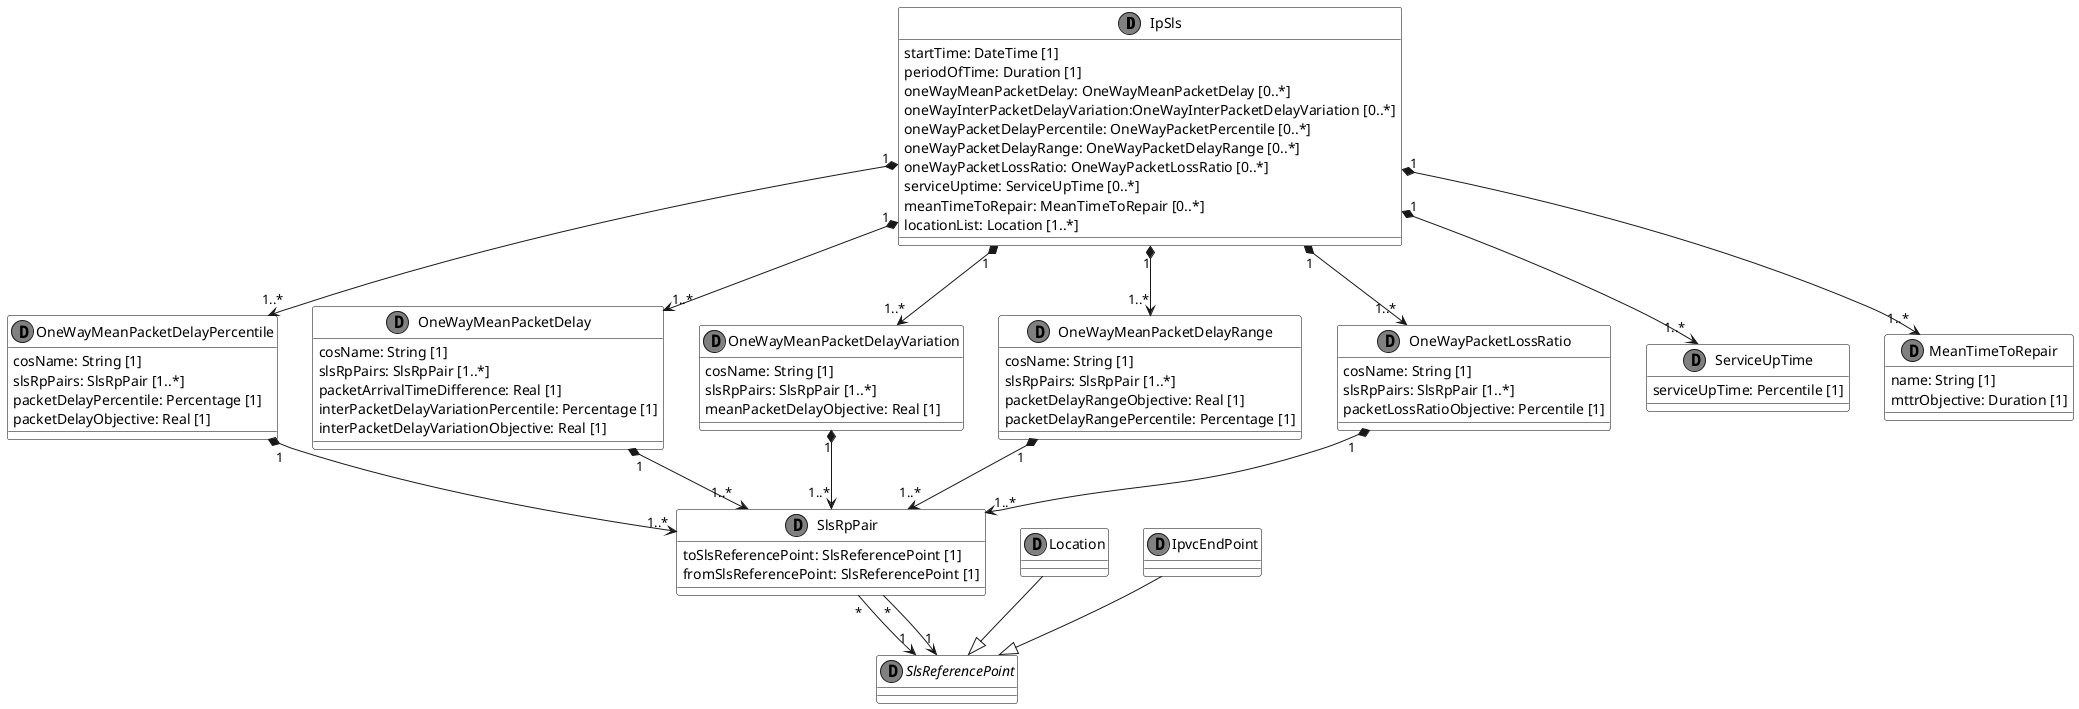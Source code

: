 @startuml
skinparam {
    ClassBackgroundColor White
    ClassBorderColor Black
}

class IpSls << (D, Gray) >> {
    startTime: DateTime [1]
    periodOfTime: Duration [1]
    oneWayMeanPacketDelay: OneWayMeanPacketDelay [0..*]
    oneWayInterPacketDelayVariation:OneWayInterPacketDelayVariation [0..*]
    oneWayPacketDelayPercentile: OneWayPacketPercentile [0..*]
    oneWayPacketDelayRange: OneWayPacketDelayRange [0..*]
    oneWayPacketLossRatio: OneWayPacketLossRatio [0..*]
    serviceUptime: ServiceUpTime [0..*]
    meanTimeToRepair: MeanTimeToRepair [0..*]
    locationList: Location [1..*]
    }

class OneWayMeanPacketDelayPercentile << (D, Gray) >> {
    cosName: String [1]
    slsRpPairs: SlsRpPair [1..*]
    packetDelayPercentile: Percentage [1]
    packetDelayObjective: Real [1]
}

class OneWayMeanPacketDelay << (D, Gray) >> {
    cosName: String [1]
    slsRpPairs: SlsRpPair [1..*]
    packetArrivalTimeDifference: Real [1]
    interPacketDelayVariationPercentile: Percentage [1]
    interPacketDelayVariationObjective: Real [1]
}

class OneWayMeanPacketDelayVariation << (D, Gray) >> {
    cosName: String [1]
    slsRpPairs: SlsRpPair [1..*]
    meanPacketDelayObjective: Real [1]
}

class OneWayMeanPacketDelayRange << (D, Gray) >> {
    cosName: String [1]
    slsRpPairs: SlsRpPair [1..*]
    packetDelayRangeObjective: Real [1]
    packetDelayRangePercentile: Percentage [1]
}

class OneWayPacketLossRatio << (D, Gray) >> {
    cosName: String [1]
    slsRpPairs: SlsRpPair [1..*]
    packetLossRatioObjective: Percentile [1]
}

class ServiceUpTime << (D, Gray) >> {
    serviceUpTime: Percentile [1]
}

class MeanTimeToRepair<< (D, Gray) >> {
    name: String [1]
    mttrObjective: Duration [1]
}

class SlsRpPair<< (D, Gray) >> {
    toSlsReferencePoint: SlsReferencePoint [1]
    fromSlsReferencePoint: SlsReferencePoint [1]
}

class Location << (D, Gray) >> {

}

abstract class SlsReferencePoint << (D, Gray) >> {

}

class IpvcEndPoint << (D, Gray) >> {

}

IpSls "1" *--> "1..*" OneWayMeanPacketDelayPercentile
IpSls "1" *--> "1..*" OneWayMeanPacketDelay
IpSls "1" *--> "1..*" OneWayMeanPacketDelayVariation
IpSls "1" *--> "1..*" OneWayMeanPacketDelayRange
IpSls "1" *--> "1..*" OneWayPacketLossRatio
IpSls "1" *--> "1..*" ServiceUpTime
IpSls "1" *--> "1..*" MeanTimeToRepair

OneWayMeanPacketDelayPercentile "1" *--> "1..*" SlsRpPair
OneWayMeanPacketDelay "1" *--> "1..*" SlsRpPair
OneWayMeanPacketDelayVariation "1" *--> "1..*" SlsRpPair
OneWayMeanPacketDelayRange "1" *--> "1..*" SlsRpPair
OneWayPacketLossRatio "1" *--> "1..*" SlsRpPair

SlsRpPair "*" --> "1" SlsReferencePoint
SlsRpPair "*" --> "1" SlsReferencePoint

IpvcEndPoint --|> SlsReferencePoint
Location --|> SlsReferencePoint

@enduml